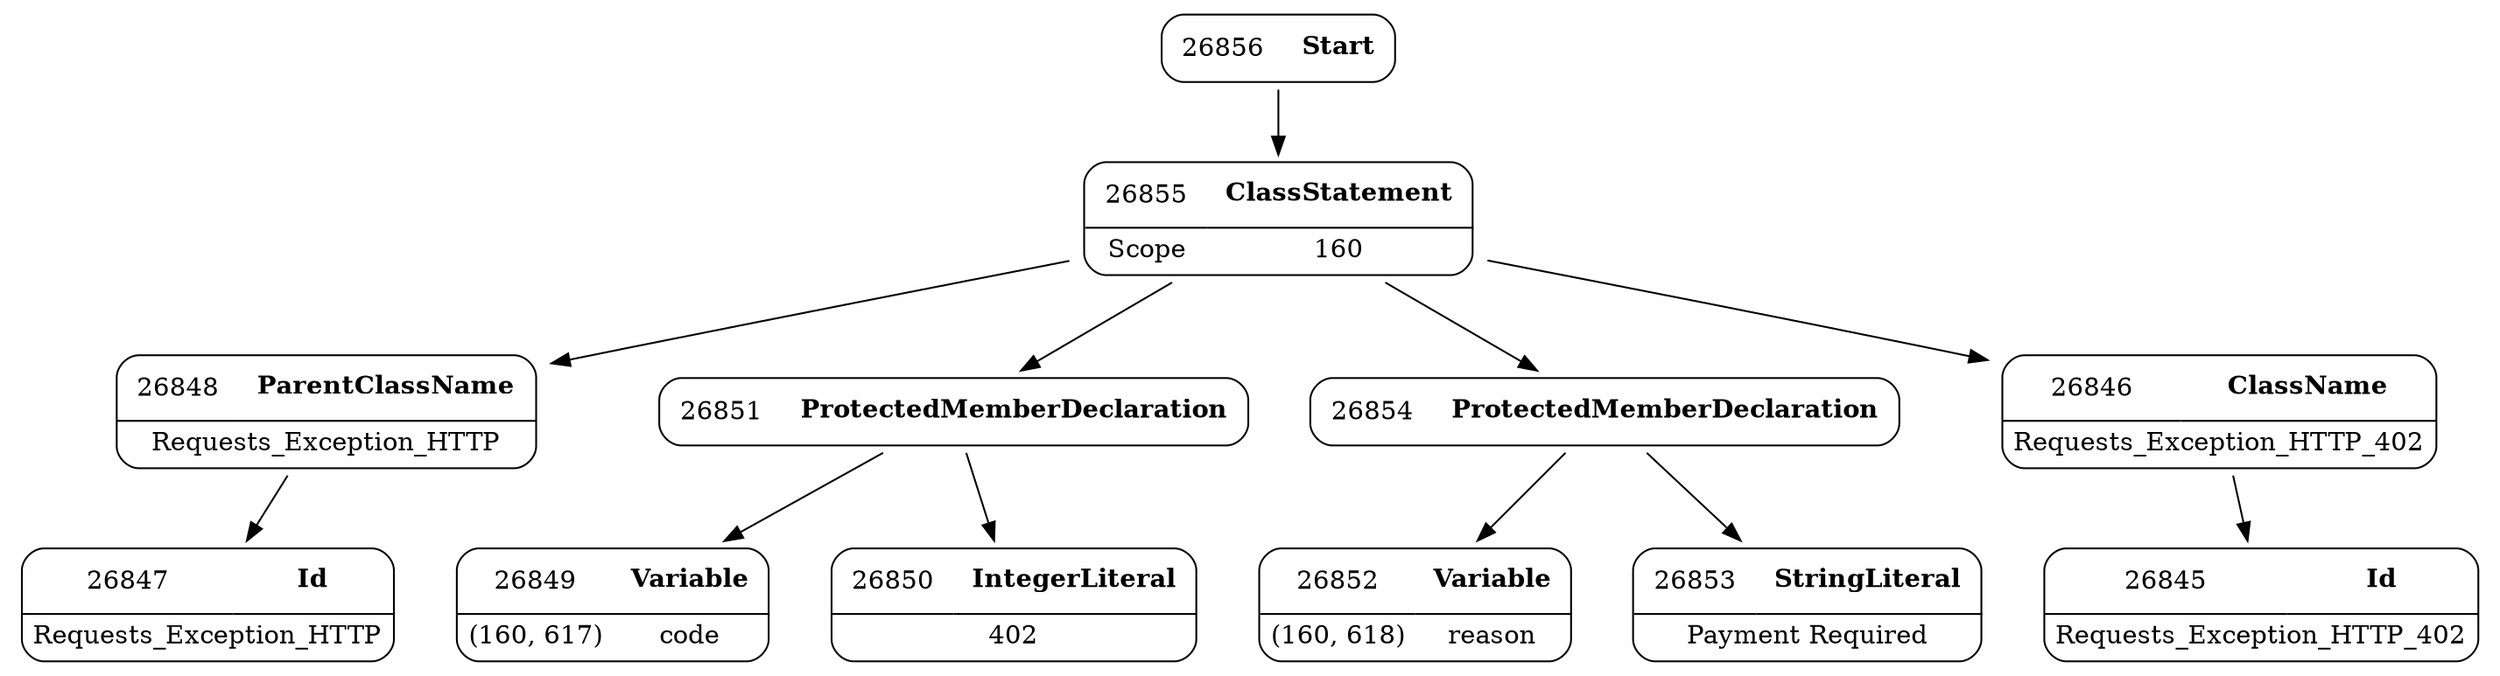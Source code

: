 digraph ast {
node [shape=none];
26848 [label=<<TABLE border='1' cellspacing='0' cellpadding='10' style='rounded' ><TR><TD border='0'>26848</TD><TD border='0'><B>ParentClassName</B></TD></TR><HR/><TR><TD border='0' cellpadding='5' colspan='2'>Requests_Exception_HTTP</TD></TR></TABLE>>];
26848 -> 26847 [weight=2];
26849 [label=<<TABLE border='1' cellspacing='0' cellpadding='10' style='rounded' ><TR><TD border='0'>26849</TD><TD border='0'><B>Variable</B></TD></TR><HR/><TR><TD border='0' cellpadding='5'>(160, 617)</TD><TD border='0' cellpadding='5'>code</TD></TR></TABLE>>];
26850 [label=<<TABLE border='1' cellspacing='0' cellpadding='10' style='rounded' ><TR><TD border='0'>26850</TD><TD border='0'><B>IntegerLiteral</B></TD></TR><HR/><TR><TD border='0' cellpadding='5' colspan='2'>402</TD></TR></TABLE>>];
26851 [label=<<TABLE border='1' cellspacing='0' cellpadding='10' style='rounded' ><TR><TD border='0'>26851</TD><TD border='0'><B>ProtectedMemberDeclaration</B></TD></TR></TABLE>>];
26851 -> 26849 [weight=2];
26851 -> 26850 [weight=2];
26852 [label=<<TABLE border='1' cellspacing='0' cellpadding='10' style='rounded' ><TR><TD border='0'>26852</TD><TD border='0'><B>Variable</B></TD></TR><HR/><TR><TD border='0' cellpadding='5'>(160, 618)</TD><TD border='0' cellpadding='5'>reason</TD></TR></TABLE>>];
26853 [label=<<TABLE border='1' cellspacing='0' cellpadding='10' style='rounded' ><TR><TD border='0'>26853</TD><TD border='0'><B>StringLiteral</B></TD></TR><HR/><TR><TD border='0' cellpadding='5' colspan='2'>Payment Required</TD></TR></TABLE>>];
26854 [label=<<TABLE border='1' cellspacing='0' cellpadding='10' style='rounded' ><TR><TD border='0'>26854</TD><TD border='0'><B>ProtectedMemberDeclaration</B></TD></TR></TABLE>>];
26854 -> 26852 [weight=2];
26854 -> 26853 [weight=2];
26855 [label=<<TABLE border='1' cellspacing='0' cellpadding='10' style='rounded' ><TR><TD border='0'>26855</TD><TD border='0'><B>ClassStatement</B></TD></TR><HR/><TR><TD border='0' cellpadding='5'>Scope</TD><TD border='0' cellpadding='5'>160</TD></TR></TABLE>>];
26855 -> 26846 [weight=2];
26855 -> 26848 [weight=2];
26855 -> 26851 [weight=2];
26855 -> 26854 [weight=2];
26856 [label=<<TABLE border='1' cellspacing='0' cellpadding='10' style='rounded' ><TR><TD border='0'>26856</TD><TD border='0'><B>Start</B></TD></TR></TABLE>>];
26856 -> 26855 [weight=2];
26845 [label=<<TABLE border='1' cellspacing='0' cellpadding='10' style='rounded' ><TR><TD border='0'>26845</TD><TD border='0'><B>Id</B></TD></TR><HR/><TR><TD border='0' cellpadding='5' colspan='2'>Requests_Exception_HTTP_402</TD></TR></TABLE>>];
26846 [label=<<TABLE border='1' cellspacing='0' cellpadding='10' style='rounded' ><TR><TD border='0'>26846</TD><TD border='0'><B>ClassName</B></TD></TR><HR/><TR><TD border='0' cellpadding='5' colspan='2'>Requests_Exception_HTTP_402</TD></TR></TABLE>>];
26846 -> 26845 [weight=2];
26847 [label=<<TABLE border='1' cellspacing='0' cellpadding='10' style='rounded' ><TR><TD border='0'>26847</TD><TD border='0'><B>Id</B></TD></TR><HR/><TR><TD border='0' cellpadding='5' colspan='2'>Requests_Exception_HTTP</TD></TR></TABLE>>];
}
